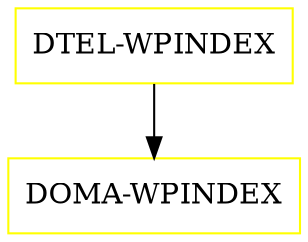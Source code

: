 digraph G {
  "DTEL-WPINDEX" [shape=box,color=yellow];
  "DOMA-WPINDEX" [shape=box,color=yellow,URL="./DOMA_WPINDEX.html"];
  "DTEL-WPINDEX" -> "DOMA-WPINDEX";
}
